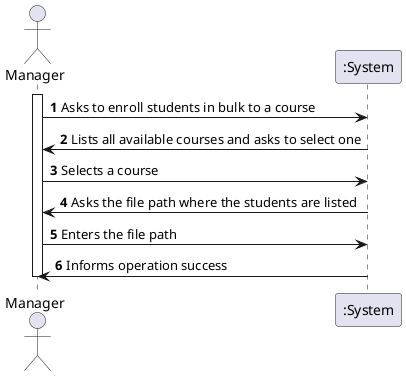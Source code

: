 @startuml US1007_SSD
autonumber

actor "Manager" as manager
participant ":System" as system

activate manager

manager -> system : Asks to enroll students in bulk to a course
system -> manager : Lists all available courses and asks to select one
manager -> system : Selects a course
system -> manager : Asks the file path where the students are listed
manager -> system : Enters the file path
system -> manager : Informs operation success

deactivate manager

@enduml
